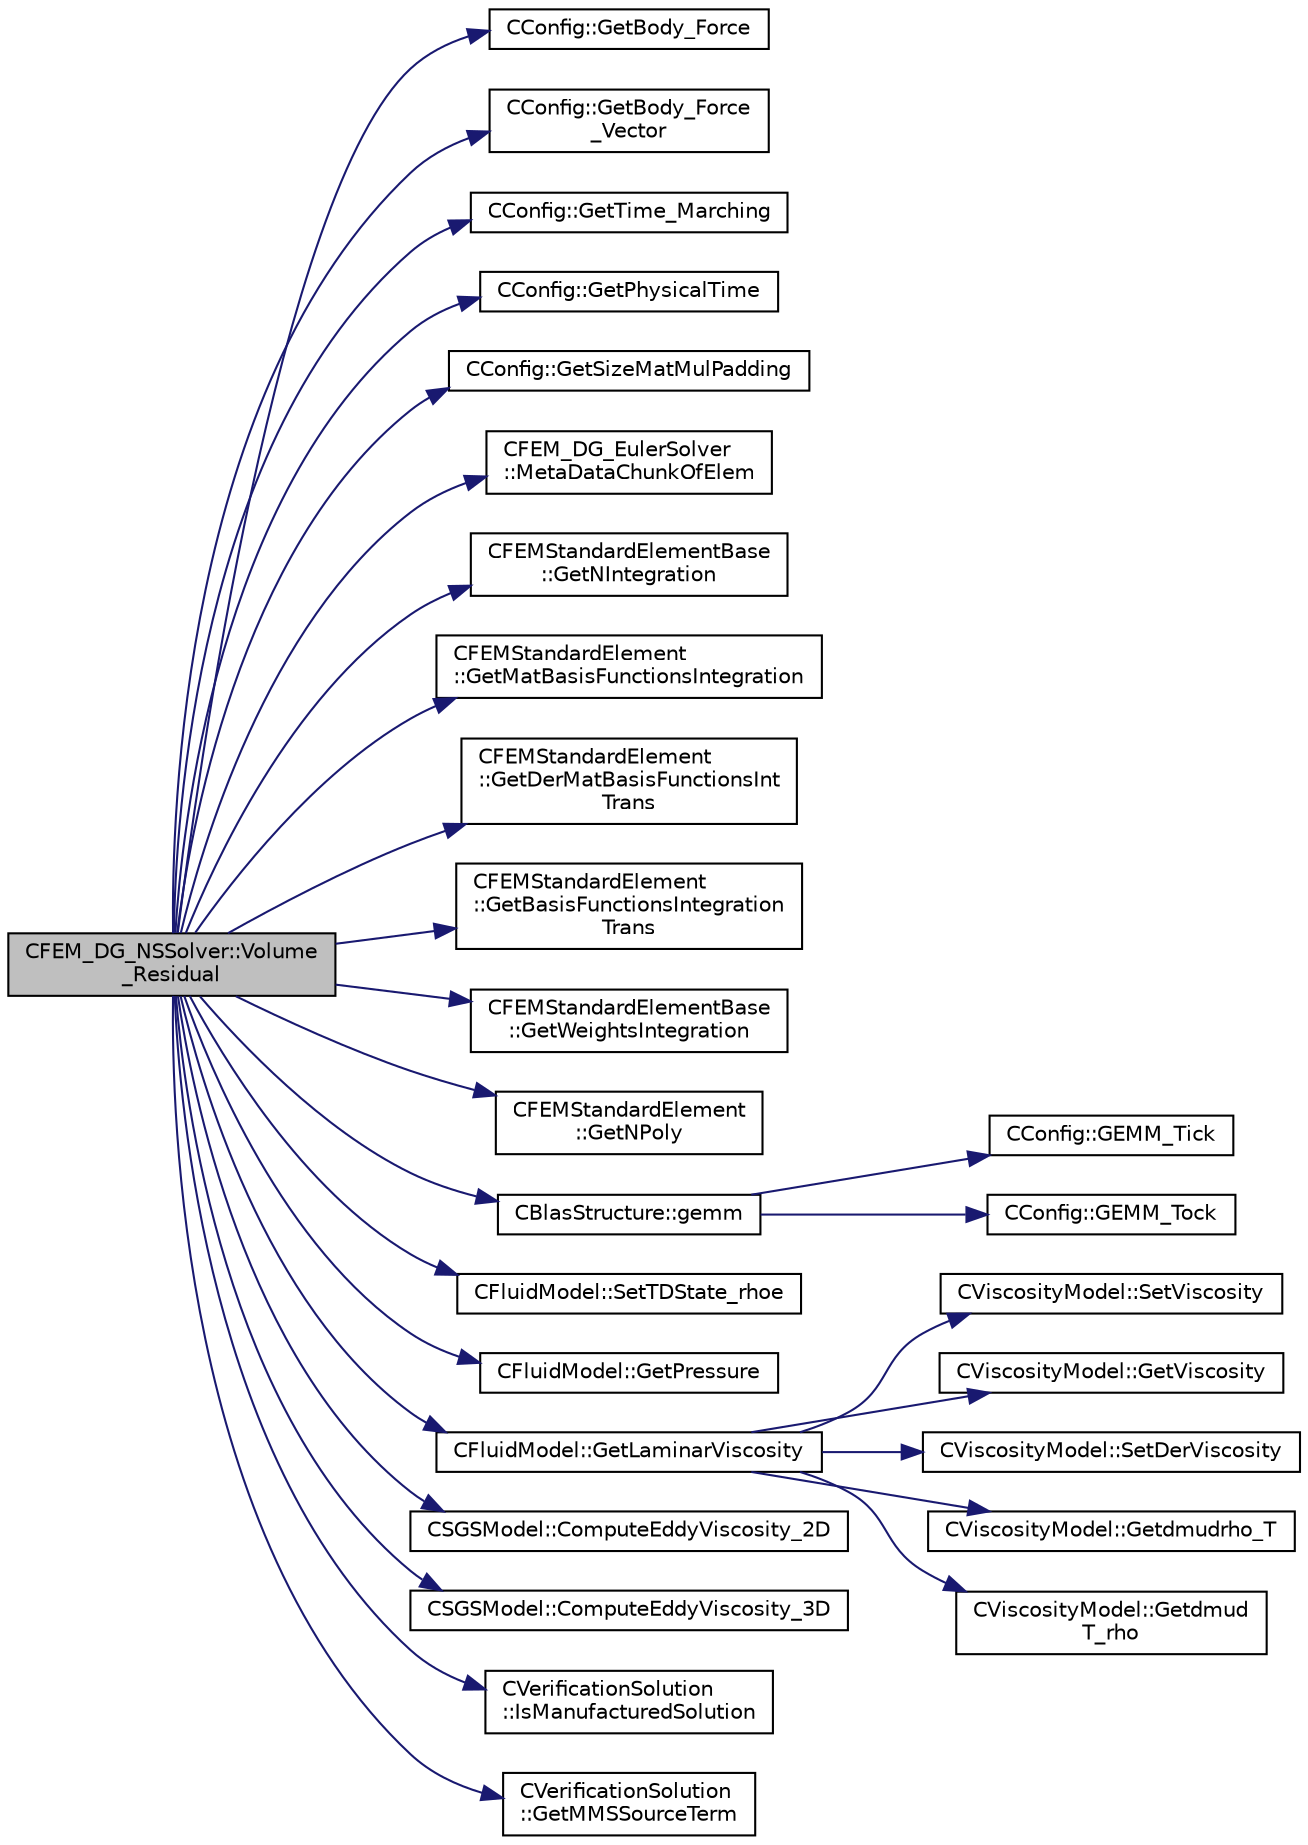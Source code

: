 digraph "CFEM_DG_NSSolver::Volume_Residual"
{
  edge [fontname="Helvetica",fontsize="10",labelfontname="Helvetica",labelfontsize="10"];
  node [fontname="Helvetica",fontsize="10",shape=record];
  rankdir="LR";
  Node376 [label="CFEM_DG_NSSolver::Volume\l_Residual",height=0.2,width=0.4,color="black", fillcolor="grey75", style="filled", fontcolor="black"];
  Node376 -> Node377 [color="midnightblue",fontsize="10",style="solid",fontname="Helvetica"];
  Node377 [label="CConfig::GetBody_Force",height=0.2,width=0.4,color="black", fillcolor="white", style="filled",URL="$class_c_config.html#a9af4200d2cd764653d2707da4acc7847",tooltip="Get information about the body force. "];
  Node376 -> Node378 [color="midnightblue",fontsize="10",style="solid",fontname="Helvetica"];
  Node378 [label="CConfig::GetBody_Force\l_Vector",height=0.2,width=0.4,color="black", fillcolor="white", style="filled",URL="$class_c_config.html#aa6f6ce87c87183da706c9e5521c1b812",tooltip="Get a pointer to the body force vector. "];
  Node376 -> Node379 [color="midnightblue",fontsize="10",style="solid",fontname="Helvetica"];
  Node379 [label="CConfig::GetTime_Marching",height=0.2,width=0.4,color="black", fillcolor="white", style="filled",URL="$class_c_config.html#a864d499ce740184803607801c47abda7",tooltip="Provides information about the time integration, and change the write in the output files information..."];
  Node376 -> Node380 [color="midnightblue",fontsize="10",style="solid",fontname="Helvetica"];
  Node380 [label="CConfig::GetPhysicalTime",height=0.2,width=0.4,color="black", fillcolor="white", style="filled",URL="$class_c_config.html#a4d6b8796bf9552840a48d50c3b0d19b6",tooltip="Get the current physical time. "];
  Node376 -> Node381 [color="midnightblue",fontsize="10",style="solid",fontname="Helvetica"];
  Node381 [label="CConfig::GetSizeMatMulPadding",height=0.2,width=0.4,color="black", fillcolor="white", style="filled",URL="$class_c_config.html#aea5478f0851e4cb4d11c262fb6c6e8c4",tooltip="Function to make available the matrix size in vectorization in order to optimize the gemm performance..."];
  Node376 -> Node382 [color="midnightblue",fontsize="10",style="solid",fontname="Helvetica"];
  Node382 [label="CFEM_DG_EulerSolver\l::MetaDataChunkOfElem",height=0.2,width=0.4,color="black", fillcolor="white", style="filled",URL="$class_c_f_e_m___d_g___euler_solver.html#ad358fa06c0e5b2762ad3258eb2c677e2",tooltip="Template function, which determines some meta data for the chunk of elements/faces that must be treat..."];
  Node376 -> Node383 [color="midnightblue",fontsize="10",style="solid",fontname="Helvetica"];
  Node383 [label="CFEMStandardElementBase\l::GetNIntegration",height=0.2,width=0.4,color="black", fillcolor="white", style="filled",URL="$class_c_f_e_m_standard_element_base.html#aa5ad06a05a1d7b66bccca65521168a3b",tooltip="Function, which makes available the number of integration points for this standard element..."];
  Node376 -> Node384 [color="midnightblue",fontsize="10",style="solid",fontname="Helvetica"];
  Node384 [label="CFEMStandardElement\l::GetMatBasisFunctionsIntegration",height=0.2,width=0.4,color="black", fillcolor="white", style="filled",URL="$class_c_f_e_m_standard_element.html#a6fbf928e9b9fa2fd9dab46309e0ed6b6",tooltip="Function, which makes available the matrix storage of the basis functions in the integration points..."];
  Node376 -> Node385 [color="midnightblue",fontsize="10",style="solid",fontname="Helvetica"];
  Node385 [label="CFEMStandardElement\l::GetDerMatBasisFunctionsInt\lTrans",height=0.2,width=0.4,color="black", fillcolor="white", style="filled",URL="$class_c_f_e_m_standard_element.html#a0889b7c7bd8849913fabb2b4053c4b7d",tooltip="Function, which makes available the transpose matrix of the derivative of the basis functions in the ..."];
  Node376 -> Node386 [color="midnightblue",fontsize="10",style="solid",fontname="Helvetica"];
  Node386 [label="CFEMStandardElement\l::GetBasisFunctionsIntegration\lTrans",height=0.2,width=0.4,color="black", fillcolor="white", style="filled",URL="$class_c_f_e_m_standard_element.html#a0d8111ae54b825086ea24a9241a361f1",tooltip="Function, which makes available the transpose of the basis functions in the integration points..."];
  Node376 -> Node387 [color="midnightblue",fontsize="10",style="solid",fontname="Helvetica"];
  Node387 [label="CFEMStandardElementBase\l::GetWeightsIntegration",height=0.2,width=0.4,color="black", fillcolor="white", style="filled",URL="$class_c_f_e_m_standard_element_base.html#abf33578c3a19de596dc704d3d4d00039",tooltip="Function, which makes available the weights in the integration points. "];
  Node376 -> Node388 [color="midnightblue",fontsize="10",style="solid",fontname="Helvetica"];
  Node388 [label="CFEMStandardElement\l::GetNPoly",height=0.2,width=0.4,color="black", fillcolor="white", style="filled",URL="$class_c_f_e_m_standard_element.html#a007e03cd4cc6bd8f37e54411eaf0b23f",tooltip="Function, which makes available the polynomial degree for this standard element. "];
  Node376 -> Node389 [color="midnightblue",fontsize="10",style="solid",fontname="Helvetica"];
  Node389 [label="CBlasStructure::gemm",height=0.2,width=0.4,color="black", fillcolor="white", style="filled",URL="$class_c_blas_structure.html#a40a585307895af828a7f51cd0ccbf81d",tooltip="Function, which carries out a dense matrix product. It is a limited version of the BLAS gemm function..."];
  Node389 -> Node390 [color="midnightblue",fontsize="10",style="solid",fontname="Helvetica"];
  Node390 [label="CConfig::GEMM_Tick",height=0.2,width=0.4,color="black", fillcolor="white", style="filled",URL="$class_c_config.html#a2628e094b67a6d5cb410710aa00fa69b",tooltip="Start the timer for profiling subroutines. "];
  Node389 -> Node391 [color="midnightblue",fontsize="10",style="solid",fontname="Helvetica"];
  Node391 [label="CConfig::GEMM_Tock",height=0.2,width=0.4,color="black", fillcolor="white", style="filled",URL="$class_c_config.html#ae8d24548bd977c6a76e06ed9814418bb",tooltip="Stop the timer for the GEMM profiling and store results. "];
  Node376 -> Node392 [color="midnightblue",fontsize="10",style="solid",fontname="Helvetica"];
  Node392 [label="CFluidModel::SetTDState_rhoe",height=0.2,width=0.4,color="black", fillcolor="white", style="filled",URL="$class_c_fluid_model.html#a90fdefd3a55d97d55d5211988c9a7ab1",tooltip="virtual member that would be different for each gas model implemented "];
  Node376 -> Node393 [color="midnightblue",fontsize="10",style="solid",fontname="Helvetica"];
  Node393 [label="CFluidModel::GetPressure",height=0.2,width=0.4,color="black", fillcolor="white", style="filled",URL="$class_c_fluid_model.html#a169d9e9a0c7f8b5d35642940c62c4ecb",tooltip="Get fluid pressure. "];
  Node376 -> Node394 [color="midnightblue",fontsize="10",style="solid",fontname="Helvetica"];
  Node394 [label="CFluidModel::GetLaminarViscosity",height=0.2,width=0.4,color="black", fillcolor="white", style="filled",URL="$class_c_fluid_model.html#aacc86b5eb9d89d858870caf49c63eed8",tooltip="Get fluid dynamic viscosity. "];
  Node394 -> Node395 [color="midnightblue",fontsize="10",style="solid",fontname="Helvetica"];
  Node395 [label="CViscosityModel::SetViscosity",height=0.2,width=0.4,color="black", fillcolor="white", style="filled",URL="$class_c_viscosity_model.html#af665c498219e0954aba6a62000be2d92",tooltip="Set Viscosity. "];
  Node394 -> Node396 [color="midnightblue",fontsize="10",style="solid",fontname="Helvetica"];
  Node396 [label="CViscosityModel::GetViscosity",height=0.2,width=0.4,color="black", fillcolor="white", style="filled",URL="$class_c_viscosity_model.html#abd109aeaf6af06115166fe4fe46f733c",tooltip="return viscosity value. "];
  Node394 -> Node397 [color="midnightblue",fontsize="10",style="solid",fontname="Helvetica"];
  Node397 [label="CViscosityModel::SetDerViscosity",height=0.2,width=0.4,color="black", fillcolor="white", style="filled",URL="$class_c_viscosity_model.html#a404a4a2a95dbe269ca84b9df7dbaad35",tooltip="Set Viscosity Derivatives. "];
  Node394 -> Node398 [color="midnightblue",fontsize="10",style="solid",fontname="Helvetica"];
  Node398 [label="CViscosityModel::Getdmudrho_T",height=0.2,width=0.4,color="black", fillcolor="white", style="filled",URL="$class_c_viscosity_model.html#aeb8f1e75690ad356aa3cef03e63079a5",tooltip="return viscosity partial derivative value. "];
  Node394 -> Node399 [color="midnightblue",fontsize="10",style="solid",fontname="Helvetica"];
  Node399 [label="CViscosityModel::Getdmud\lT_rho",height=0.2,width=0.4,color="black", fillcolor="white", style="filled",URL="$class_c_viscosity_model.html#a1452210f8279fae334c664ca4a4ae43a",tooltip="return viscosity partial derivative value. "];
  Node376 -> Node400 [color="midnightblue",fontsize="10",style="solid",fontname="Helvetica"];
  Node400 [label="CSGSModel::ComputeEddyViscosity_2D",height=0.2,width=0.4,color="black", fillcolor="white", style="filled",URL="$class_c_s_g_s_model.html#aebef9146565169091059c7b1a0fb926d",tooltip="Virtual function to determine the eddy viscosity for the given function arguments for a 2D simulation..."];
  Node376 -> Node401 [color="midnightblue",fontsize="10",style="solid",fontname="Helvetica"];
  Node401 [label="CSGSModel::ComputeEddyViscosity_3D",height=0.2,width=0.4,color="black", fillcolor="white", style="filled",URL="$class_c_s_g_s_model.html#a6017e86477c7d39b542d82a3b2b9f1cd",tooltip="Virtual function to determine the eddy viscosity for the given function arguments for a 3D simulation..."];
  Node376 -> Node402 [color="midnightblue",fontsize="10",style="solid",fontname="Helvetica"];
  Node402 [label="CVerificationSolution\l::IsManufacturedSolution",height=0.2,width=0.4,color="black", fillcolor="white", style="filled",URL="$class_c_verification_solution.html#ae5a41206f55ba338ba300537b46827ba",tooltip="Whether or not this verification solution is a manufactured solution. "];
  Node376 -> Node403 [color="midnightblue",fontsize="10",style="solid",fontname="Helvetica"];
  Node403 [label="CVerificationSolution\l::GetMMSSourceTerm",height=0.2,width=0.4,color="black", fillcolor="white", style="filled",URL="$class_c_verification_solution.html#ac9d8e5f8800e95f9b5831b4ff8c6c27d",tooltip="Get the source term for the manufactured solution (MMS). "];
}
